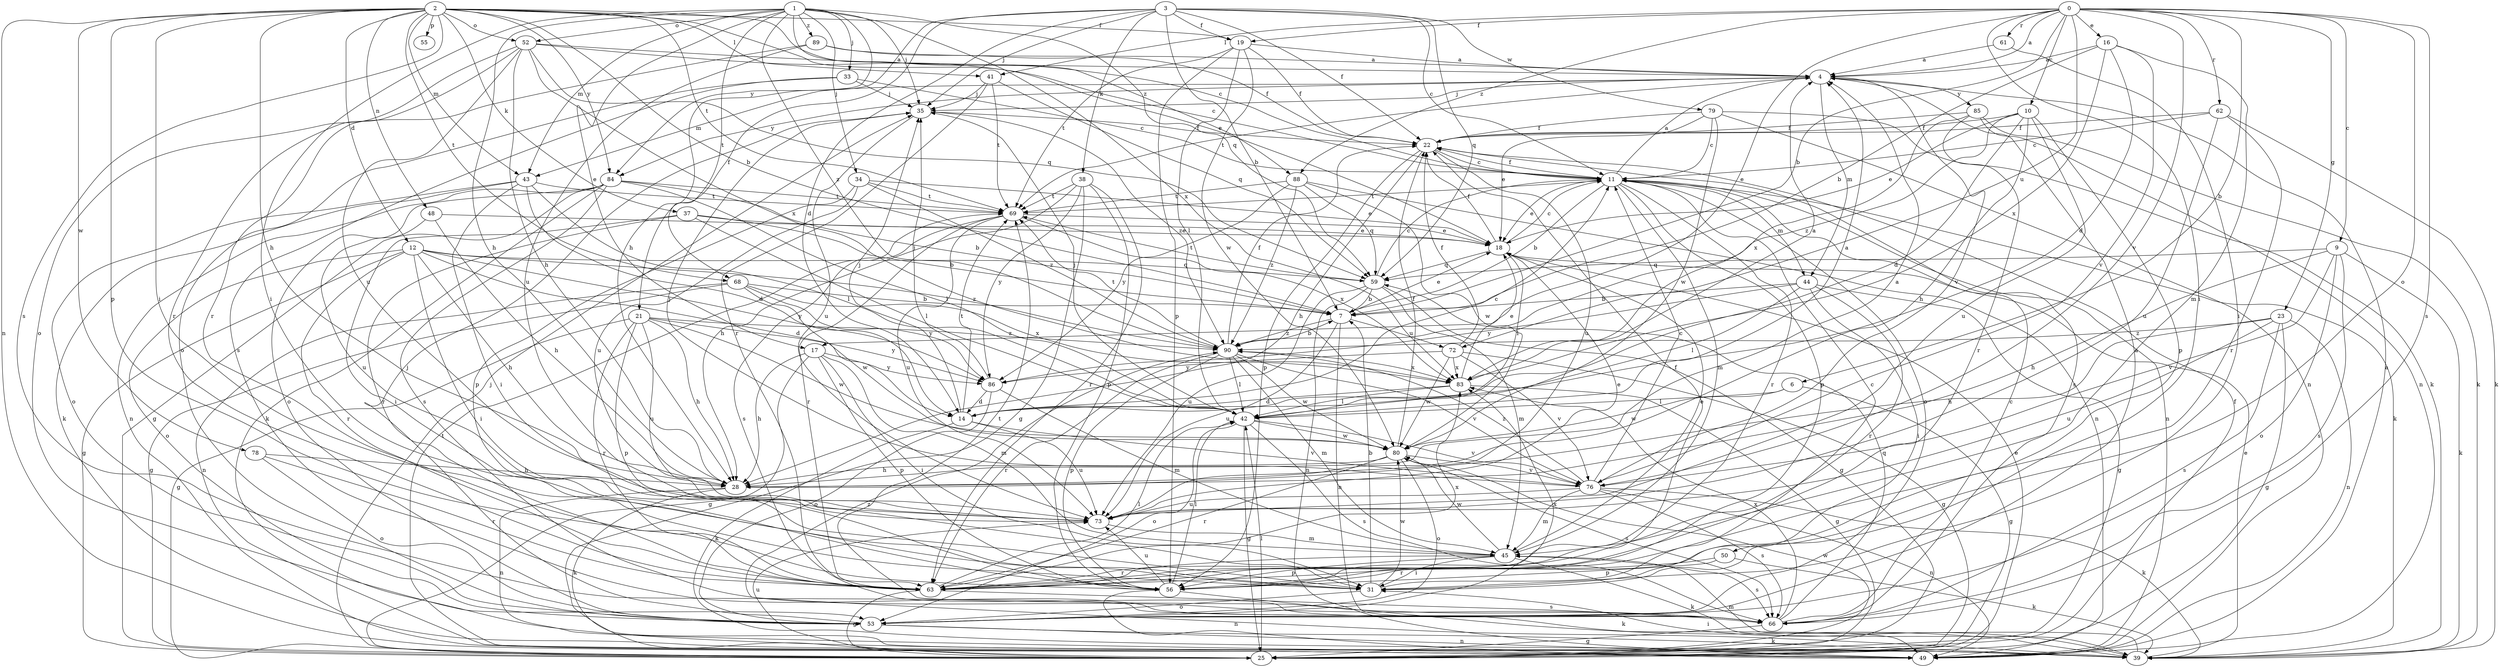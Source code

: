 strict digraph  {
0;
1;
2;
3;
4;
6;
7;
9;
10;
11;
12;
14;
16;
17;
18;
19;
21;
22;
23;
25;
28;
31;
33;
34;
35;
37;
38;
39;
41;
42;
43;
44;
45;
48;
49;
50;
52;
53;
55;
56;
59;
61;
62;
63;
66;
68;
69;
72;
73;
76;
78;
79;
80;
83;
84;
85;
86;
88;
89;
90;
0 -> 4  [label=a];
0 -> 6  [label=b];
0 -> 7  [label=b];
0 -> 9  [label=c];
0 -> 10  [label=c];
0 -> 16  [label=e];
0 -> 17  [label=e];
0 -> 19  [label=f];
0 -> 23  [label=g];
0 -> 31  [label=i];
0 -> 41  [label=l];
0 -> 50  [label=o];
0 -> 61  [label=r];
0 -> 62  [label=r];
0 -> 66  [label=s];
0 -> 72  [label=u];
0 -> 76  [label=v];
0 -> 88  [label=z];
1 -> 17  [label=e];
1 -> 28  [label=h];
1 -> 31  [label=i];
1 -> 33  [label=j];
1 -> 34  [label=j];
1 -> 35  [label=j];
1 -> 43  [label=m];
1 -> 52  [label=o];
1 -> 59  [label=q];
1 -> 68  [label=t];
1 -> 83  [label=x];
1 -> 84  [label=y];
1 -> 88  [label=z];
1 -> 89  [label=z];
1 -> 90  [label=z];
2 -> 7  [label=b];
2 -> 11  [label=c];
2 -> 12  [label=d];
2 -> 18  [label=e];
2 -> 19  [label=f];
2 -> 28  [label=h];
2 -> 31  [label=i];
2 -> 37  [label=k];
2 -> 41  [label=l];
2 -> 43  [label=m];
2 -> 48  [label=n];
2 -> 49  [label=n];
2 -> 52  [label=o];
2 -> 55  [label=p];
2 -> 56  [label=p];
2 -> 66  [label=s];
2 -> 68  [label=t];
2 -> 69  [label=t];
2 -> 78  [label=w];
2 -> 84  [label=y];
3 -> 7  [label=b];
3 -> 11  [label=c];
3 -> 14  [label=d];
3 -> 19  [label=f];
3 -> 21  [label=f];
3 -> 22  [label=f];
3 -> 28  [label=h];
3 -> 35  [label=j];
3 -> 38  [label=k];
3 -> 59  [label=q];
3 -> 79  [label=w];
4 -> 35  [label=j];
4 -> 43  [label=m];
4 -> 44  [label=m];
4 -> 69  [label=t];
4 -> 76  [label=v];
4 -> 84  [label=y];
4 -> 85  [label=y];
6 -> 25  [label=g];
6 -> 42  [label=l];
6 -> 80  [label=w];
7 -> 18  [label=e];
7 -> 49  [label=n];
7 -> 72  [label=u];
7 -> 73  [label=u];
7 -> 90  [label=z];
9 -> 28  [label=h];
9 -> 39  [label=k];
9 -> 53  [label=o];
9 -> 59  [label=q];
9 -> 66  [label=s];
9 -> 76  [label=v];
10 -> 14  [label=d];
10 -> 18  [label=e];
10 -> 22  [label=f];
10 -> 28  [label=h];
10 -> 56  [label=p];
10 -> 73  [label=u];
10 -> 90  [label=z];
11 -> 4  [label=a];
11 -> 7  [label=b];
11 -> 18  [label=e];
11 -> 22  [label=f];
11 -> 39  [label=k];
11 -> 44  [label=m];
11 -> 45  [label=m];
11 -> 49  [label=n];
11 -> 53  [label=o];
11 -> 56  [label=p];
11 -> 63  [label=r];
11 -> 69  [label=t];
12 -> 14  [label=d];
12 -> 25  [label=g];
12 -> 28  [label=h];
12 -> 31  [label=i];
12 -> 53  [label=o];
12 -> 59  [label=q];
12 -> 63  [label=r];
12 -> 86  [label=y];
12 -> 90  [label=z];
14 -> 11  [label=c];
14 -> 35  [label=j];
14 -> 39  [label=k];
14 -> 69  [label=t];
14 -> 73  [label=u];
14 -> 76  [label=v];
16 -> 4  [label=a];
16 -> 7  [label=b];
16 -> 14  [label=d];
16 -> 45  [label=m];
16 -> 76  [label=v];
16 -> 83  [label=x];
17 -> 25  [label=g];
17 -> 28  [label=h];
17 -> 31  [label=i];
17 -> 45  [label=m];
17 -> 56  [label=p];
17 -> 86  [label=y];
18 -> 11  [label=c];
18 -> 22  [label=f];
18 -> 42  [label=l];
18 -> 59  [label=q];
19 -> 4  [label=a];
19 -> 22  [label=f];
19 -> 42  [label=l];
19 -> 56  [label=p];
19 -> 69  [label=t];
19 -> 80  [label=w];
21 -> 25  [label=g];
21 -> 28  [label=h];
21 -> 56  [label=p];
21 -> 63  [label=r];
21 -> 73  [label=u];
21 -> 80  [label=w];
21 -> 86  [label=y];
21 -> 90  [label=z];
22 -> 11  [label=c];
22 -> 28  [label=h];
22 -> 56  [label=p];
22 -> 66  [label=s];
22 -> 73  [label=u];
23 -> 25  [label=g];
23 -> 28  [label=h];
23 -> 49  [label=n];
23 -> 66  [label=s];
23 -> 73  [label=u];
23 -> 90  [label=z];
25 -> 18  [label=e];
25 -> 22  [label=f];
25 -> 35  [label=j];
25 -> 42  [label=l];
25 -> 73  [label=u];
25 -> 80  [label=w];
28 -> 4  [label=a];
28 -> 39  [label=k];
28 -> 49  [label=n];
31 -> 7  [label=b];
31 -> 11  [label=c];
31 -> 53  [label=o];
31 -> 80  [label=w];
33 -> 11  [label=c];
33 -> 35  [label=j];
33 -> 53  [label=o];
33 -> 66  [label=s];
34 -> 18  [label=e];
34 -> 56  [label=p];
34 -> 69  [label=t];
34 -> 73  [label=u];
34 -> 90  [label=z];
35 -> 22  [label=f];
35 -> 73  [label=u];
35 -> 90  [label=z];
37 -> 7  [label=b];
37 -> 18  [label=e];
37 -> 31  [label=i];
37 -> 42  [label=l];
37 -> 63  [label=r];
38 -> 25  [label=g];
38 -> 28  [label=h];
38 -> 56  [label=p];
38 -> 63  [label=r];
38 -> 69  [label=t];
38 -> 86  [label=y];
39 -> 18  [label=e];
39 -> 31  [label=i];
39 -> 45  [label=m];
39 -> 90  [label=z];
41 -> 35  [label=j];
41 -> 59  [label=q];
41 -> 63  [label=r];
41 -> 69  [label=t];
42 -> 4  [label=a];
42 -> 25  [label=g];
42 -> 35  [label=j];
42 -> 53  [label=o];
42 -> 66  [label=s];
42 -> 76  [label=v];
42 -> 80  [label=w];
43 -> 14  [label=d];
43 -> 31  [label=i];
43 -> 39  [label=k];
43 -> 42  [label=l];
43 -> 53  [label=o];
43 -> 69  [label=t];
44 -> 7  [label=b];
44 -> 25  [label=g];
44 -> 31  [label=i];
44 -> 42  [label=l];
44 -> 63  [label=r];
44 -> 86  [label=y];
45 -> 18  [label=e];
45 -> 31  [label=i];
45 -> 39  [label=k];
45 -> 56  [label=p];
45 -> 63  [label=r];
45 -> 66  [label=s];
45 -> 80  [label=w];
48 -> 18  [label=e];
48 -> 28  [label=h];
48 -> 73  [label=u];
49 -> 4  [label=a];
49 -> 69  [label=t];
50 -> 39  [label=k];
50 -> 56  [label=p];
50 -> 63  [label=r];
52 -> 4  [label=a];
52 -> 11  [label=c];
52 -> 28  [label=h];
52 -> 53  [label=o];
52 -> 59  [label=q];
52 -> 63  [label=r];
52 -> 73  [label=u];
52 -> 83  [label=x];
53 -> 4  [label=a];
53 -> 35  [label=j];
53 -> 39  [label=k];
53 -> 49  [label=n];
53 -> 83  [label=x];
56 -> 22  [label=f];
56 -> 39  [label=k];
56 -> 42  [label=l];
56 -> 49  [label=n];
56 -> 73  [label=u];
59 -> 7  [label=b];
59 -> 11  [label=c];
59 -> 25  [label=g];
59 -> 45  [label=m];
59 -> 49  [label=n];
59 -> 69  [label=t];
59 -> 73  [label=u];
61 -> 4  [label=a];
61 -> 31  [label=i];
62 -> 11  [label=c];
62 -> 22  [label=f];
62 -> 39  [label=k];
62 -> 63  [label=r];
62 -> 73  [label=u];
63 -> 25  [label=g];
63 -> 42  [label=l];
63 -> 66  [label=s];
63 -> 83  [label=x];
66 -> 11  [label=c];
66 -> 25  [label=g];
66 -> 59  [label=q];
66 -> 69  [label=t];
66 -> 83  [label=x];
68 -> 7  [label=b];
68 -> 25  [label=g];
68 -> 49  [label=n];
68 -> 80  [label=w];
68 -> 83  [label=x];
68 -> 86  [label=y];
69 -> 18  [label=e];
69 -> 63  [label=r];
69 -> 66  [label=s];
69 -> 73  [label=u];
69 -> 83  [label=x];
72 -> 22  [label=f];
72 -> 25  [label=g];
72 -> 76  [label=v];
72 -> 80  [label=w];
72 -> 83  [label=x];
72 -> 86  [label=y];
73 -> 18  [label=e];
73 -> 45  [label=m];
76 -> 11  [label=c];
76 -> 35  [label=j];
76 -> 39  [label=k];
76 -> 45  [label=m];
76 -> 49  [label=n];
76 -> 66  [label=s];
76 -> 73  [label=u];
76 -> 90  [label=z];
78 -> 28  [label=h];
78 -> 53  [label=o];
78 -> 63  [label=r];
79 -> 11  [label=c];
79 -> 18  [label=e];
79 -> 22  [label=f];
79 -> 39  [label=k];
79 -> 49  [label=n];
79 -> 80  [label=w];
80 -> 22  [label=f];
80 -> 28  [label=h];
80 -> 53  [label=o];
80 -> 63  [label=r];
80 -> 66  [label=s];
80 -> 76  [label=v];
83 -> 4  [label=a];
83 -> 14  [label=d];
83 -> 18  [label=e];
83 -> 25  [label=g];
83 -> 42  [label=l];
84 -> 7  [label=b];
84 -> 25  [label=g];
84 -> 39  [label=k];
84 -> 42  [label=l];
84 -> 49  [label=n];
84 -> 53  [label=o];
84 -> 66  [label=s];
84 -> 69  [label=t];
85 -> 22  [label=f];
85 -> 39  [label=k];
85 -> 49  [label=n];
85 -> 63  [label=r];
85 -> 83  [label=x];
86 -> 14  [label=d];
86 -> 35  [label=j];
86 -> 45  [label=m];
86 -> 53  [label=o];
88 -> 49  [label=n];
88 -> 59  [label=q];
88 -> 69  [label=t];
88 -> 80  [label=w];
88 -> 86  [label=y];
88 -> 90  [label=z];
89 -> 4  [label=a];
89 -> 22  [label=f];
89 -> 63  [label=r];
89 -> 73  [label=u];
90 -> 7  [label=b];
90 -> 22  [label=f];
90 -> 42  [label=l];
90 -> 45  [label=m];
90 -> 56  [label=p];
90 -> 63  [label=r];
90 -> 69  [label=t];
90 -> 76  [label=v];
90 -> 80  [label=w];
90 -> 83  [label=x];
}
